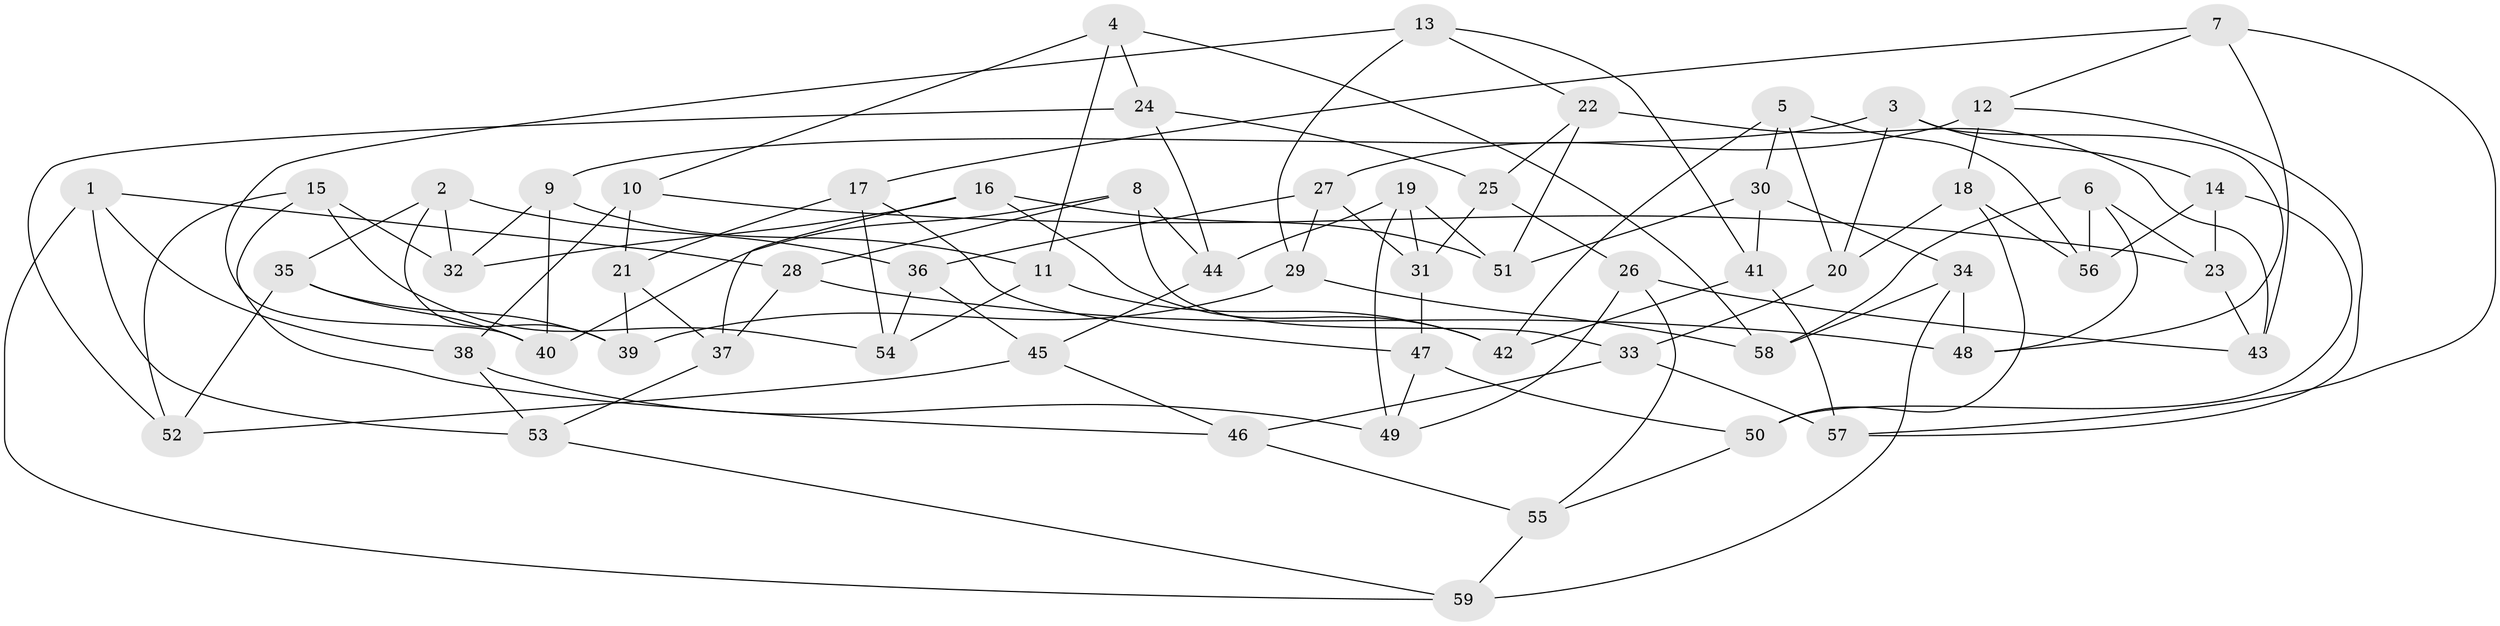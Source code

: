 // coarse degree distribution, {4: 0.21212121212121213, 6: 0.48484848484848486, 5: 0.2727272727272727, 3: 0.030303030303030304}
// Generated by graph-tools (version 1.1) at 2025/24/03/03/25 07:24:22]
// undirected, 59 vertices, 118 edges
graph export_dot {
graph [start="1"]
  node [color=gray90,style=filled];
  1;
  2;
  3;
  4;
  5;
  6;
  7;
  8;
  9;
  10;
  11;
  12;
  13;
  14;
  15;
  16;
  17;
  18;
  19;
  20;
  21;
  22;
  23;
  24;
  25;
  26;
  27;
  28;
  29;
  30;
  31;
  32;
  33;
  34;
  35;
  36;
  37;
  38;
  39;
  40;
  41;
  42;
  43;
  44;
  45;
  46;
  47;
  48;
  49;
  50;
  51;
  52;
  53;
  54;
  55;
  56;
  57;
  58;
  59;
  1 -- 28;
  1 -- 59;
  1 -- 38;
  1 -- 53;
  2 -- 35;
  2 -- 32;
  2 -- 36;
  2 -- 39;
  3 -- 20;
  3 -- 9;
  3 -- 48;
  3 -- 14;
  4 -- 24;
  4 -- 58;
  4 -- 11;
  4 -- 10;
  5 -- 20;
  5 -- 30;
  5 -- 56;
  5 -- 42;
  6 -- 23;
  6 -- 58;
  6 -- 48;
  6 -- 56;
  7 -- 17;
  7 -- 57;
  7 -- 12;
  7 -- 43;
  8 -- 40;
  8 -- 44;
  8 -- 33;
  8 -- 28;
  9 -- 32;
  9 -- 11;
  9 -- 40;
  10 -- 38;
  10 -- 23;
  10 -- 21;
  11 -- 54;
  11 -- 42;
  12 -- 27;
  12 -- 57;
  12 -- 18;
  13 -- 40;
  13 -- 29;
  13 -- 22;
  13 -- 41;
  14 -- 56;
  14 -- 23;
  14 -- 50;
  15 -- 54;
  15 -- 46;
  15 -- 52;
  15 -- 32;
  16 -- 37;
  16 -- 42;
  16 -- 51;
  16 -- 32;
  17 -- 54;
  17 -- 47;
  17 -- 21;
  18 -- 56;
  18 -- 20;
  18 -- 50;
  19 -- 44;
  19 -- 49;
  19 -- 31;
  19 -- 51;
  20 -- 33;
  21 -- 39;
  21 -- 37;
  22 -- 25;
  22 -- 51;
  22 -- 43;
  23 -- 43;
  24 -- 25;
  24 -- 52;
  24 -- 44;
  25 -- 31;
  25 -- 26;
  26 -- 55;
  26 -- 43;
  26 -- 49;
  27 -- 31;
  27 -- 36;
  27 -- 29;
  28 -- 48;
  28 -- 37;
  29 -- 58;
  29 -- 39;
  30 -- 41;
  30 -- 51;
  30 -- 34;
  31 -- 47;
  33 -- 46;
  33 -- 57;
  34 -- 48;
  34 -- 58;
  34 -- 59;
  35 -- 40;
  35 -- 39;
  35 -- 52;
  36 -- 54;
  36 -- 45;
  37 -- 53;
  38 -- 53;
  38 -- 49;
  41 -- 42;
  41 -- 57;
  44 -- 45;
  45 -- 46;
  45 -- 52;
  46 -- 55;
  47 -- 49;
  47 -- 50;
  50 -- 55;
  53 -- 59;
  55 -- 59;
}
